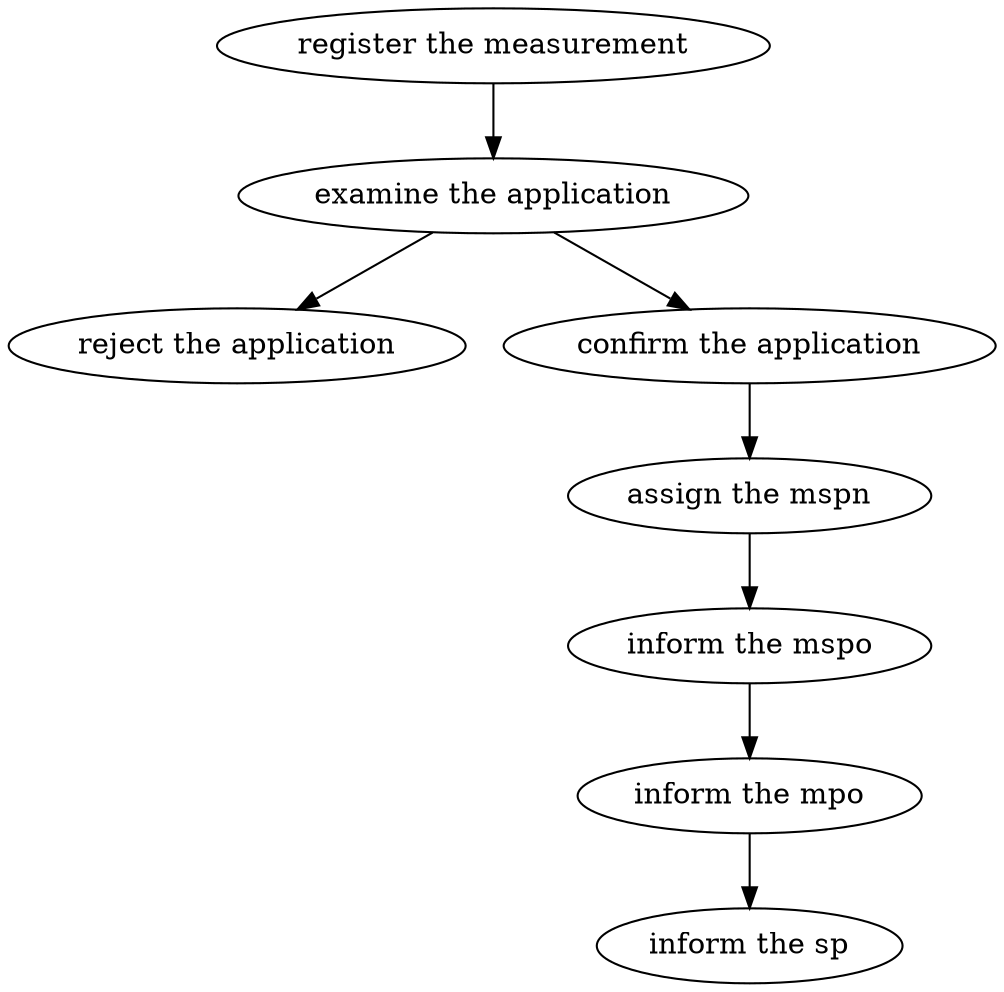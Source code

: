 strict digraph "doc-10.7" {
	graph [name="doc-10.7"];
	"register the measurement"	[attrs="{'type': 'Activity', 'label': 'register the measurement'}"];
	"examine the application"	[attrs="{'type': 'Activity', 'label': 'examine the application'}"];
	"register the measurement" -> "examine the application"	[attrs="{'type': 'flow', 'label': 'flow'}"];
	"reject the application"	[attrs="{'type': 'Activity', 'label': 'reject the application'}"];
	"examine the application" -> "reject the application"	[attrs="{'type': 'flow', 'label': 'flow'}"];
	"confirm the application"	[attrs="{'type': 'Activity', 'label': 'confirm the application'}"];
	"examine the application" -> "confirm the application"	[attrs="{'type': 'flow', 'label': 'flow'}"];
	"assign the mspn"	[attrs="{'type': 'Activity', 'label': 'assign the mspn'}"];
	"confirm the application" -> "assign the mspn"	[attrs="{'type': 'flow', 'label': 'flow'}"];
	"inform the mspo"	[attrs="{'type': 'Activity', 'label': 'inform the mspo'}"];
	"assign the mspn" -> "inform the mspo"	[attrs="{'type': 'flow', 'label': 'flow'}"];
	"inform the mpo"	[attrs="{'type': 'Activity', 'label': 'inform the mpo'}"];
	"inform the mspo" -> "inform the mpo"	[attrs="{'type': 'flow', 'label': 'flow'}"];
	"inform the sp"	[attrs="{'type': 'Activity', 'label': 'inform the sp'}"];
	"inform the mpo" -> "inform the sp"	[attrs="{'type': 'flow', 'label': 'flow'}"];
}
